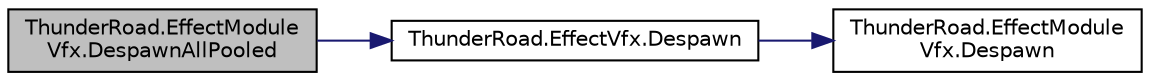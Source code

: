 digraph "ThunderRoad.EffectModuleVfx.DespawnAllPooled"
{
 // LATEX_PDF_SIZE
  edge [fontname="Helvetica",fontsize="10",labelfontname="Helvetica",labelfontsize="10"];
  node [fontname="Helvetica",fontsize="10",shape=record];
  rankdir="LR";
  Node1 [label="ThunderRoad.EffectModule\lVfx.DespawnAllPooled",height=0.2,width=0.4,color="black", fillcolor="grey75", style="filled", fontcolor="black",tooltip="Despawns all pooled."];
  Node1 -> Node2 [color="midnightblue",fontsize="10",style="solid",fontname="Helvetica"];
  Node2 [label="ThunderRoad.EffectVfx.Despawn",height=0.2,width=0.4,color="black", fillcolor="white", style="filled",URL="$class_thunder_road_1_1_effect_vfx.html#ab77ad0144d291b4def37229ac5ba6774",tooltip="Despawns this instance."];
  Node2 -> Node3 [color="midnightblue",fontsize="10",style="solid",fontname="Helvetica"];
  Node3 [label="ThunderRoad.EffectModule\lVfx.Despawn",height=0.2,width=0.4,color="black", fillcolor="white", style="filled",URL="$class_thunder_road_1_1_effect_module_vfx.html#a0eb20b5c248c0d66ebe99eac7d03da2c",tooltip="Despawns the specified effect."];
}
